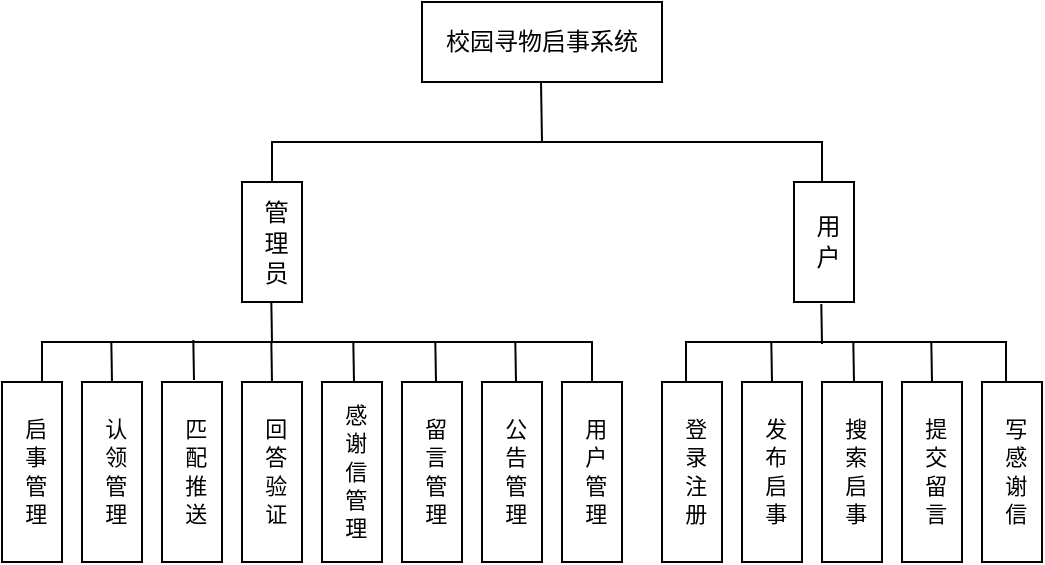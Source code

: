 <mxfile version="24.8.0">
  <diagram id="prtHgNgQTEPvFCAcTncT" name="Page-1">
    <mxGraphModel dx="698" dy="442" grid="1" gridSize="10" guides="1" tooltips="1" connect="1" arrows="1" fold="1" page="1" pageScale="1" pageWidth="827" pageHeight="1169" math="0" shadow="0">
      <root>
        <mxCell id="0" />
        <mxCell id="1" parent="0" />
        <mxCell id="6uF64dpKUKu1V5xcWmwK-1" value="校园寻物启事系统" style="rounded=0;whiteSpace=wrap;html=1;" parent="1" vertex="1">
          <mxGeometry x="320" y="40" width="120" height="40" as="geometry" />
        </mxCell>
        <mxCell id="6uF64dpKUKu1V5xcWmwK-2" value="" style="endArrow=none;html=1;rounded=0;" parent="1" edge="1">
          <mxGeometry width="50" height="50" relative="1" as="geometry">
            <mxPoint x="380" y="110" as="sourcePoint" />
            <mxPoint x="379.5" y="80" as="targetPoint" />
          </mxGeometry>
        </mxCell>
        <mxCell id="6uF64dpKUKu1V5xcWmwK-3" value="管 理 员" style="rounded=0;align=center;verticalAlign=middle;spacingTop=0;html=1;labelPosition=center;verticalLabelPosition=middle;fontSize=12;spacing=0;spacingBottom=0;spacingLeft=0;horizontal=1;textDirection=vertical-lr;whiteSpace=wrap;" parent="1" vertex="1">
          <mxGeometry x="230" y="130" width="30" height="60" as="geometry" />
        </mxCell>
        <mxCell id="6uF64dpKUKu1V5xcWmwK-4" value="用 户" style="rounded=0;align=center;verticalAlign=middle;spacingTop=0;html=1;labelPosition=center;verticalLabelPosition=middle;fontSize=12;spacing=0;spacingBottom=0;spacingLeft=0;horizontal=1;textDirection=vertical-lr;whiteSpace=wrap;" parent="1" vertex="1">
          <mxGeometry x="506" y="130" width="30" height="60" as="geometry" />
        </mxCell>
        <mxCell id="6uF64dpKUKu1V5xcWmwK-5" value="" style="shape=partialRectangle;whiteSpace=wrap;html=1;bottom=1;right=1;left=1;top=0;fillColor=none;routingCenterX=-0.5;rotation=-180;" parent="1" vertex="1">
          <mxGeometry x="245" y="110" width="275" height="20" as="geometry" />
        </mxCell>
        <mxCell id="6uF64dpKUKu1V5xcWmwK-8" value="" style="shape=partialRectangle;whiteSpace=wrap;html=1;bottom=1;right=1;left=1;top=0;fillColor=none;routingCenterX=-0.5;rotation=-180;" parent="1" vertex="1">
          <mxGeometry x="130" y="210" width="275" height="20" as="geometry" />
        </mxCell>
        <mxCell id="6uF64dpKUKu1V5xcWmwK-9" value="" style="endArrow=none;html=1;rounded=0;" parent="1" edge="1">
          <mxGeometry width="50" height="50" relative="1" as="geometry">
            <mxPoint x="245" y="210" as="sourcePoint" />
            <mxPoint x="244.66" y="190" as="targetPoint" />
          </mxGeometry>
        </mxCell>
        <mxCell id="6uF64dpKUKu1V5xcWmwK-11" value="启 事 管 理" style="rounded=0;align=center;verticalAlign=middle;spacingTop=0;html=1;labelPosition=center;verticalLabelPosition=middle;fontSize=11;spacing=0;spacingBottom=0;spacingLeft=0;horizontal=1;textDirection=vertical-lr;whiteSpace=wrap;" parent="1" vertex="1">
          <mxGeometry x="110" y="230" width="30" height="90" as="geometry" />
        </mxCell>
        <mxCell id="6uF64dpKUKu1V5xcWmwK-13" value="认 领 管 理" style="rounded=0;align=center;verticalAlign=middle;spacingTop=0;html=1;labelPosition=center;verticalLabelPosition=middle;fontSize=11;spacing=0;spacingBottom=0;spacingLeft=0;horizontal=1;textDirection=vertical-lr;whiteSpace=wrap;" parent="1" vertex="1">
          <mxGeometry x="150" y="230" width="30" height="90" as="geometry" />
        </mxCell>
        <mxCell id="6uF64dpKUKu1V5xcWmwK-14" value="匹 配 推 送" style="rounded=0;align=center;verticalAlign=middle;spacingTop=0;html=1;labelPosition=center;verticalLabelPosition=middle;fontSize=11;spacing=0;spacingBottom=0;spacingLeft=0;horizontal=1;textDirection=vertical-lr;whiteSpace=wrap;" parent="1" vertex="1">
          <mxGeometry x="190" y="230" width="30" height="90" as="geometry" />
        </mxCell>
        <mxCell id="6uF64dpKUKu1V5xcWmwK-15" value="回 答 验 证" style="rounded=0;align=center;verticalAlign=middle;spacingTop=0;html=1;labelPosition=center;verticalLabelPosition=middle;fontSize=11;spacing=0;spacingBottom=0;spacingLeft=0;horizontal=1;textDirection=vertical-lr;whiteSpace=wrap;" parent="1" vertex="1">
          <mxGeometry x="230" y="230" width="30" height="90" as="geometry" />
        </mxCell>
        <mxCell id="6uF64dpKUKu1V5xcWmwK-16" value="感 谢 信 管 理" style="rounded=0;align=center;verticalAlign=middle;spacingTop=0;html=1;labelPosition=center;verticalLabelPosition=middle;fontSize=11;spacing=0;spacingBottom=0;spacingLeft=0;horizontal=1;textDirection=vertical-lr;whiteSpace=wrap;" parent="1" vertex="1">
          <mxGeometry x="270" y="230" width="30" height="90" as="geometry" />
        </mxCell>
        <mxCell id="6uF64dpKUKu1V5xcWmwK-17" value="留 言 管 理" style="rounded=0;align=center;verticalAlign=middle;spacingTop=0;html=1;labelPosition=center;verticalLabelPosition=middle;fontSize=11;spacing=0;spacingBottom=0;spacingLeft=0;horizontal=1;textDirection=vertical-lr;whiteSpace=wrap;" parent="1" vertex="1">
          <mxGeometry x="310" y="230" width="30" height="90" as="geometry" />
        </mxCell>
        <mxCell id="6uF64dpKUKu1V5xcWmwK-18" value="公 告 管 理" style="rounded=0;align=center;verticalAlign=middle;spacingTop=0;html=1;labelPosition=center;verticalLabelPosition=middle;fontSize=11;spacing=0;spacingBottom=0;spacingLeft=0;horizontal=1;textDirection=vertical-lr;whiteSpace=wrap;" parent="1" vertex="1">
          <mxGeometry x="350" y="230" width="30" height="90" as="geometry" />
        </mxCell>
        <mxCell id="6uF64dpKUKu1V5xcWmwK-19" value="用 户 管 理" style="rounded=0;align=center;verticalAlign=middle;spacingTop=0;html=1;labelPosition=center;verticalLabelPosition=middle;fontSize=11;spacing=0;spacingBottom=0;spacingLeft=0;horizontal=1;textDirection=vertical-lr;whiteSpace=wrap;" parent="1" vertex="1">
          <mxGeometry x="390" y="230" width="30" height="90" as="geometry" />
        </mxCell>
        <mxCell id="6uF64dpKUKu1V5xcWmwK-20" value="" style="endArrow=none;html=1;rounded=0;exitX=0.5;exitY=0;exitDx=0;exitDy=0;" parent="1" source="6uF64dpKUKu1V5xcWmwK-13" edge="1">
          <mxGeometry width="50" height="50" relative="1" as="geometry">
            <mxPoint x="165.16" y="240" as="sourcePoint" />
            <mxPoint x="164.66" y="210" as="targetPoint" />
          </mxGeometry>
        </mxCell>
        <mxCell id="6uF64dpKUKu1V5xcWmwK-25" value="" style="endArrow=none;html=1;rounded=0;exitX=0.5;exitY=0;exitDx=0;exitDy=0;" parent="1" edge="1">
          <mxGeometry width="50" height="50" relative="1" as="geometry">
            <mxPoint x="206" y="229" as="sourcePoint" />
            <mxPoint x="205.66" y="209" as="targetPoint" />
          </mxGeometry>
        </mxCell>
        <mxCell id="6uF64dpKUKu1V5xcWmwK-26" value="" style="endArrow=none;html=1;rounded=0;exitX=0.5;exitY=0;exitDx=0;exitDy=0;" parent="1" edge="1">
          <mxGeometry width="50" height="50" relative="1" as="geometry">
            <mxPoint x="245" y="230" as="sourcePoint" />
            <mxPoint x="244.66" y="210" as="targetPoint" />
          </mxGeometry>
        </mxCell>
        <mxCell id="6uF64dpKUKu1V5xcWmwK-27" value="" style="endArrow=none;html=1;rounded=0;exitX=0.5;exitY=0;exitDx=0;exitDy=0;" parent="1" edge="1">
          <mxGeometry width="50" height="50" relative="1" as="geometry">
            <mxPoint x="286" y="230" as="sourcePoint" />
            <mxPoint x="285.66" y="210" as="targetPoint" />
          </mxGeometry>
        </mxCell>
        <mxCell id="6uF64dpKUKu1V5xcWmwK-28" value="" style="endArrow=none;html=1;rounded=0;exitX=0.5;exitY=0;exitDx=0;exitDy=0;" parent="1" edge="1">
          <mxGeometry width="50" height="50" relative="1" as="geometry">
            <mxPoint x="327" y="230" as="sourcePoint" />
            <mxPoint x="326.66" y="210" as="targetPoint" />
          </mxGeometry>
        </mxCell>
        <mxCell id="6uF64dpKUKu1V5xcWmwK-29" value="" style="endArrow=none;html=1;rounded=0;exitX=0.5;exitY=0;exitDx=0;exitDy=0;" parent="1" edge="1">
          <mxGeometry width="50" height="50" relative="1" as="geometry">
            <mxPoint x="367" y="230" as="sourcePoint" />
            <mxPoint x="366.66" y="210" as="targetPoint" />
          </mxGeometry>
        </mxCell>
        <mxCell id="6uF64dpKUKu1V5xcWmwK-30" value="" style="shape=partialRectangle;whiteSpace=wrap;html=1;bottom=1;right=1;left=1;top=0;fillColor=none;routingCenterX=-0.5;rotation=-180;" parent="1" vertex="1">
          <mxGeometry x="452" y="210" width="160" height="20" as="geometry" />
        </mxCell>
        <mxCell id="6uF64dpKUKu1V5xcWmwK-31" value="" style="endArrow=none;html=1;rounded=0;" parent="1" edge="1">
          <mxGeometry width="50" height="50" relative="1" as="geometry">
            <mxPoint x="520" y="211" as="sourcePoint" />
            <mxPoint x="519.66" y="191" as="targetPoint" />
          </mxGeometry>
        </mxCell>
        <mxCell id="6uF64dpKUKu1V5xcWmwK-32" value="登 录 注 册" style="rounded=0;align=center;verticalAlign=middle;spacingTop=0;html=1;labelPosition=center;verticalLabelPosition=middle;fontSize=11;spacing=0;spacingBottom=0;spacingLeft=0;horizontal=1;textDirection=vertical-lr;whiteSpace=wrap;" parent="1" vertex="1">
          <mxGeometry x="440" y="230" width="30" height="90" as="geometry" />
        </mxCell>
        <mxCell id="6uF64dpKUKu1V5xcWmwK-33" value="发 布 启 事" style="rounded=0;align=center;verticalAlign=middle;spacingTop=0;html=1;labelPosition=center;verticalLabelPosition=middle;fontSize=11;spacing=0;spacingBottom=0;spacingLeft=0;horizontal=1;textDirection=vertical-lr;whiteSpace=wrap;" parent="1" vertex="1">
          <mxGeometry x="480" y="230" width="30" height="90" as="geometry" />
        </mxCell>
        <mxCell id="6uF64dpKUKu1V5xcWmwK-34" value="搜 索 启 事" style="rounded=0;align=center;verticalAlign=middle;spacingTop=0;html=1;labelPosition=center;verticalLabelPosition=middle;fontSize=11;spacing=0;spacingBottom=0;spacingLeft=0;horizontal=1;textDirection=vertical-lr;whiteSpace=wrap;" parent="1" vertex="1">
          <mxGeometry x="520" y="230" width="30" height="90" as="geometry" />
        </mxCell>
        <mxCell id="6uF64dpKUKu1V5xcWmwK-35" value="提 交 留 言" style="rounded=0;align=center;verticalAlign=middle;spacingTop=0;html=1;labelPosition=center;verticalLabelPosition=middle;fontSize=11;spacing=0;spacingBottom=0;spacingLeft=0;horizontal=1;textDirection=vertical-lr;whiteSpace=wrap;" parent="1" vertex="1">
          <mxGeometry x="560" y="230" width="30" height="90" as="geometry" />
        </mxCell>
        <mxCell id="6uF64dpKUKu1V5xcWmwK-36" value="写 感 谢 信" style="rounded=0;align=center;verticalAlign=middle;spacingTop=0;html=1;labelPosition=center;verticalLabelPosition=middle;fontSize=11;spacing=0;spacingBottom=0;spacingLeft=0;horizontal=1;textDirection=vertical-lr;whiteSpace=wrap;" parent="1" vertex="1">
          <mxGeometry x="600" y="230" width="30" height="90" as="geometry" />
        </mxCell>
        <mxCell id="bnHP4XVdyDgP-w02IS33-1" value="" style="endArrow=none;html=1;rounded=0;exitX=0.5;exitY=0;exitDx=0;exitDy=0;" edge="1" parent="1">
          <mxGeometry width="50" height="50" relative="1" as="geometry">
            <mxPoint x="495" y="230" as="sourcePoint" />
            <mxPoint x="494.66" y="210" as="targetPoint" />
          </mxGeometry>
        </mxCell>
        <mxCell id="bnHP4XVdyDgP-w02IS33-3" value="" style="endArrow=none;html=1;rounded=0;exitX=0.5;exitY=0;exitDx=0;exitDy=0;" edge="1" parent="1">
          <mxGeometry width="50" height="50" relative="1" as="geometry">
            <mxPoint x="536" y="230" as="sourcePoint" />
            <mxPoint x="535.66" y="210" as="targetPoint" />
          </mxGeometry>
        </mxCell>
        <mxCell id="bnHP4XVdyDgP-w02IS33-4" value="" style="endArrow=none;html=1;rounded=0;exitX=0.5;exitY=0;exitDx=0;exitDy=0;" edge="1" parent="1">
          <mxGeometry width="50" height="50" relative="1" as="geometry">
            <mxPoint x="575" y="230" as="sourcePoint" />
            <mxPoint x="574.66" y="210" as="targetPoint" />
          </mxGeometry>
        </mxCell>
      </root>
    </mxGraphModel>
  </diagram>
</mxfile>
